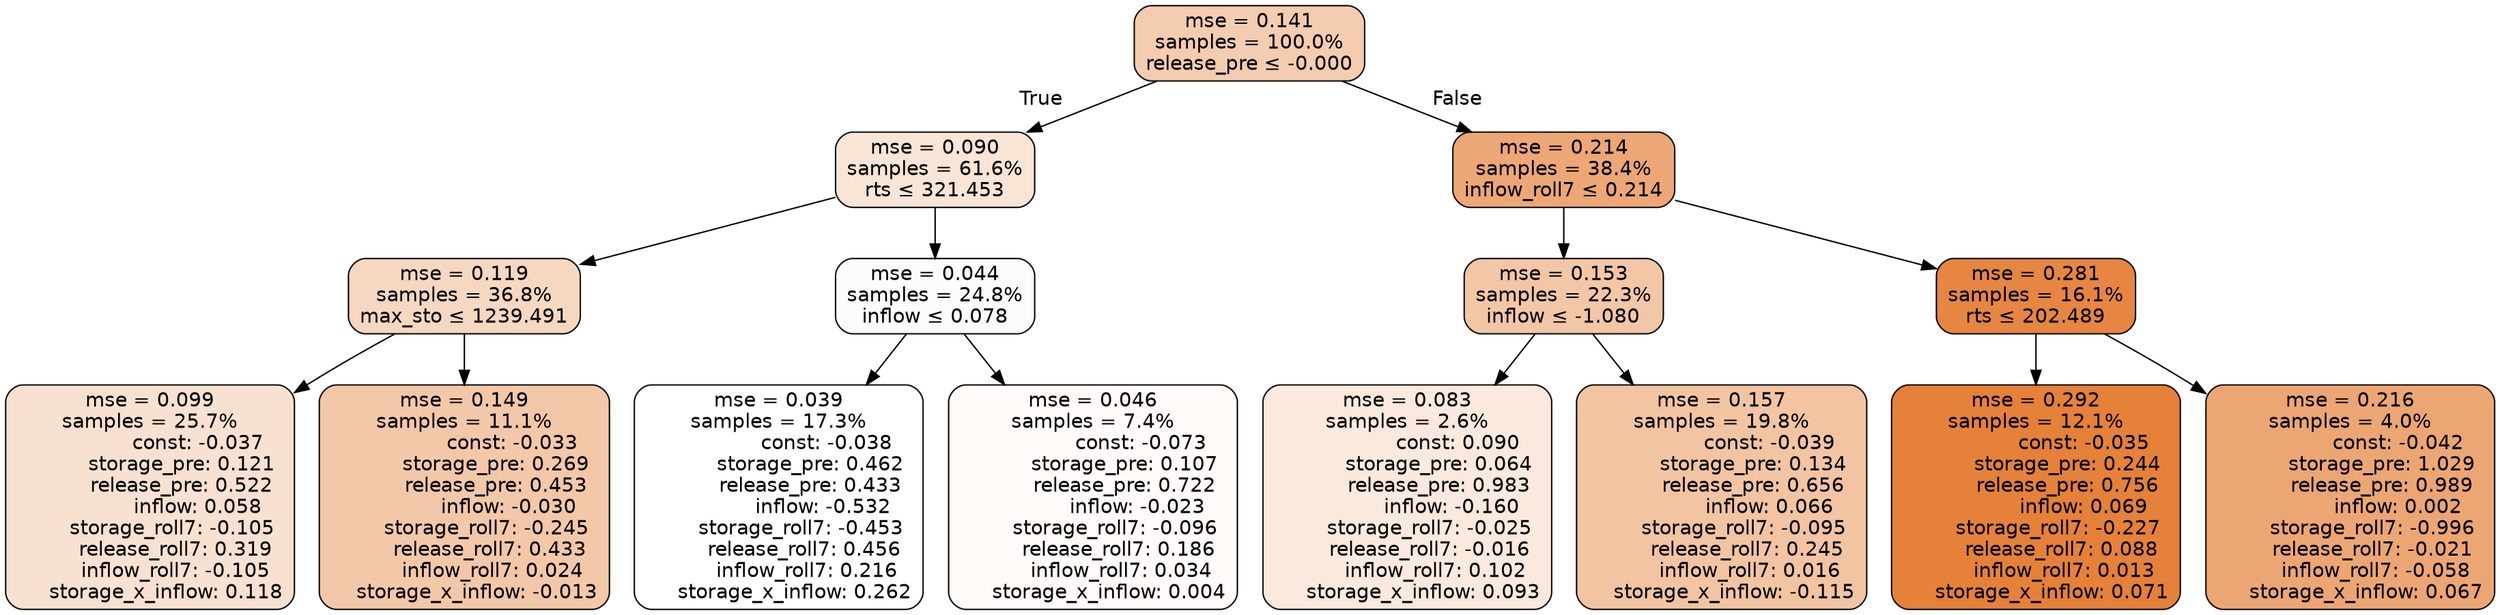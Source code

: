 digraph tree {
bgcolor="transparent"
node [shape=rectangle, style="filled, rounded", color="black", fontname=helvetica] ;
edge [fontname=helvetica] ;
	"0" [label="mse = 0.141
samples = 100.0%
release_pre &le; -0.000", fillcolor="#f4ccaf"]
	"1" [label="mse = 0.090
samples = 61.6%
rts &le; 321.453", fillcolor="#f9e5d6"]
	"2" [label="mse = 0.119
samples = 36.8%
max_sto &le; 1239.491", fillcolor="#f6d7c0"]
	"3" [label="mse = 0.099
samples = 25.7%
               const: -0.037
          storage_pre: 0.121
          release_pre: 0.522
               inflow: 0.058
       storage_roll7: -0.105
        release_roll7: 0.319
        inflow_roll7: -0.105
     storage_x_inflow: 0.118", fillcolor="#f8e1d0"]
	"4" [label="mse = 0.149
samples = 11.1%
               const: -0.033
          storage_pre: 0.269
          release_pre: 0.453
              inflow: -0.030
       storage_roll7: -0.245
        release_roll7: 0.433
         inflow_roll7: 0.024
    storage_x_inflow: -0.013", fillcolor="#f3c8a8"]
	"5" [label="mse = 0.044
samples = 24.8%
inflow &le; 0.078", fillcolor="#fefcfb"]
	"6" [label="mse = 0.039
samples = 17.3%
               const: -0.038
          storage_pre: 0.462
          release_pre: 0.433
              inflow: -0.532
       storage_roll7: -0.453
        release_roll7: 0.456
         inflow_roll7: 0.216
     storage_x_inflow: 0.262", fillcolor="#ffffff"]
	"7" [label="mse = 0.046
samples = 7.4%
               const: -0.073
          storage_pre: 0.107
          release_pre: 0.722
              inflow: -0.023
       storage_roll7: -0.096
        release_roll7: 0.186
         inflow_roll7: 0.034
     storage_x_inflow: 0.004", fillcolor="#fefbf9"]
	"8" [label="mse = 0.214
samples = 38.4%
inflow_roll7 &le; 0.214", fillcolor="#eda776"]
	"9" [label="mse = 0.153
samples = 22.3%
inflow &le; -1.080", fillcolor="#f3c6a6"]
	"10" [label="mse = 0.083
samples = 2.6%
                const: 0.090
          storage_pre: 0.064
          release_pre: 0.983
              inflow: -0.160
       storage_roll7: -0.025
       release_roll7: -0.016
         inflow_roll7: 0.102
     storage_x_inflow: 0.093", fillcolor="#fae9dc"]
	"11" [label="mse = 0.157
samples = 19.8%
               const: -0.039
          storage_pre: 0.134
          release_pre: 0.656
               inflow: 0.066
       storage_roll7: -0.095
        release_roll7: 0.245
         inflow_roll7: 0.016
    storage_x_inflow: -0.115", fillcolor="#f2c4a2"]
	"12" [label="mse = 0.281
samples = 16.1%
rts &le; 202.489", fillcolor="#e68641"]
	"13" [label="mse = 0.292
samples = 12.1%
               const: -0.035
          storage_pre: 0.244
          release_pre: 0.756
               inflow: 0.069
       storage_roll7: -0.227
        release_roll7: 0.088
         inflow_roll7: 0.013
     storage_x_inflow: 0.071", fillcolor="#e58139"]
	"14" [label="mse = 0.216
samples = 4.0%
               const: -0.042
          storage_pre: 1.029
          release_pre: 0.989
               inflow: 0.002
       storage_roll7: -0.996
       release_roll7: -0.021
        inflow_roll7: -0.058
     storage_x_inflow: 0.067", fillcolor="#eca674"]

	"0" -> "1" [labeldistance=2.5, labelangle=45, headlabel="True"]
	"1" -> "2"
	"2" -> "3"
	"2" -> "4"
	"1" -> "5"
	"5" -> "6"
	"5" -> "7"
	"0" -> "8" [labeldistance=2.5, labelangle=-45, headlabel="False"]
	"8" -> "9"
	"9" -> "10"
	"9" -> "11"
	"8" -> "12"
	"12" -> "13"
	"12" -> "14"
}
